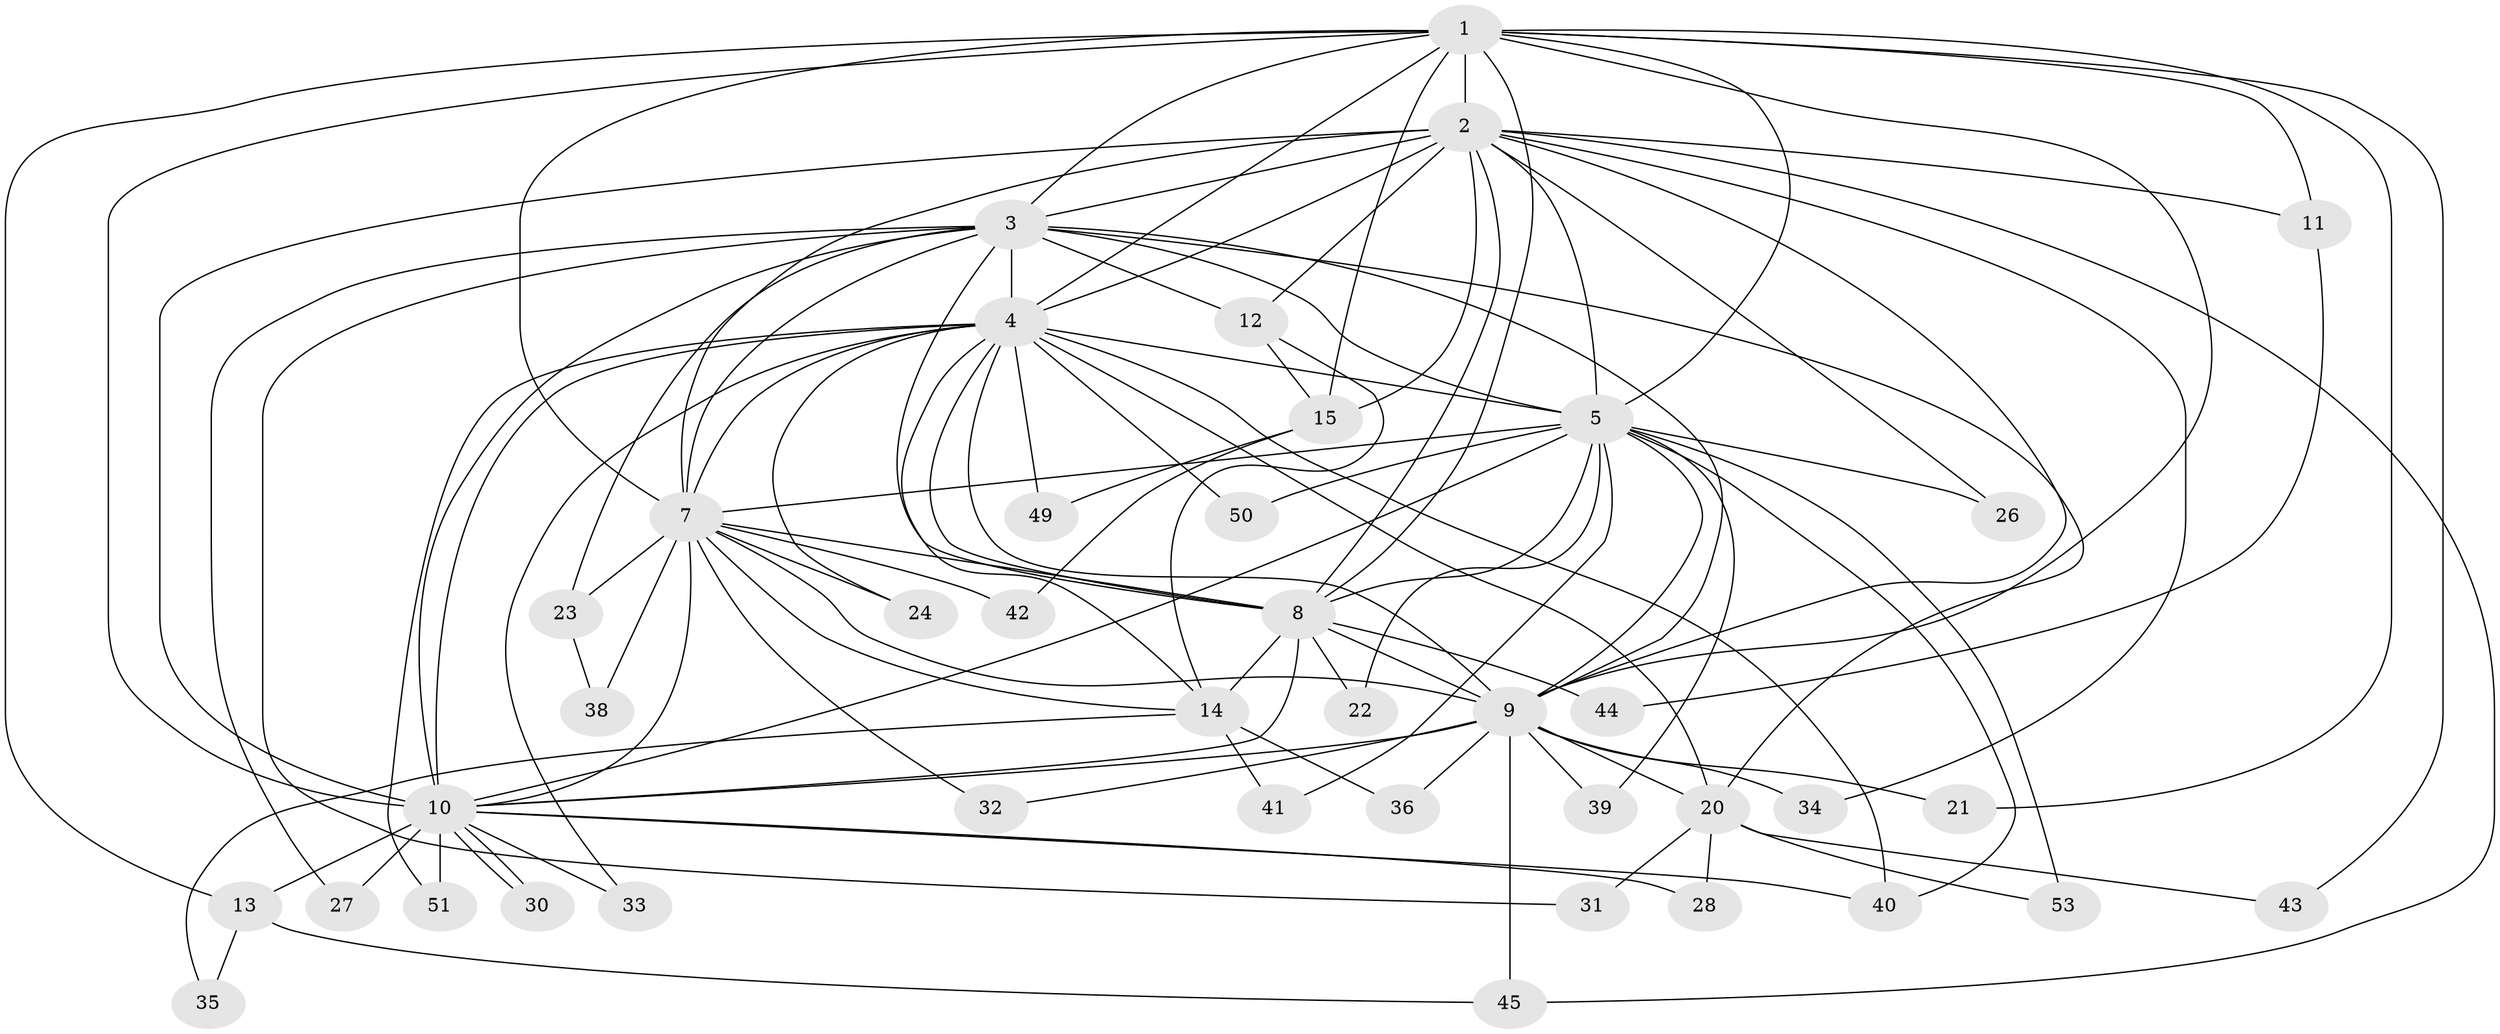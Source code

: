 // Generated by graph-tools (version 1.1) at 2025/51/02/27/25 19:51:43]
// undirected, 41 vertices, 106 edges
graph export_dot {
graph [start="1"]
  node [color=gray90,style=filled];
  1 [super="+18"];
  2 [super="+19"];
  3 [super="+6"];
  4 [super="+37"];
  5 [super="+48"];
  7 [super="+52"];
  8;
  9 [super="+17"];
  10 [super="+25"];
  11;
  12;
  13;
  14 [super="+16"];
  15 [super="+29"];
  20 [super="+47"];
  21;
  22;
  23;
  24;
  26;
  27;
  28;
  30;
  31;
  32;
  33;
  34;
  35;
  36;
  38;
  39;
  40;
  41;
  42;
  43;
  44;
  45 [super="+46"];
  49;
  50;
  51;
  53;
  1 -- 2 [weight=2];
  1 -- 3 [weight=2];
  1 -- 4;
  1 -- 5;
  1 -- 7;
  1 -- 8;
  1 -- 9;
  1 -- 10;
  1 -- 11;
  1 -- 13;
  1 -- 15;
  1 -- 21;
  1 -- 43;
  2 -- 3 [weight=2];
  2 -- 4;
  2 -- 5;
  2 -- 7;
  2 -- 8;
  2 -- 9;
  2 -- 10 [weight=2];
  2 -- 11;
  2 -- 12;
  2 -- 15;
  2 -- 26;
  2 -- 34;
  2 -- 45;
  3 -- 4 [weight=2];
  3 -- 5 [weight=2];
  3 -- 7 [weight=2];
  3 -- 8 [weight=2];
  3 -- 9 [weight=2];
  3 -- 10 [weight=2];
  3 -- 20;
  3 -- 23;
  3 -- 31;
  3 -- 12;
  3 -- 27;
  4 -- 5 [weight=2];
  4 -- 7;
  4 -- 8;
  4 -- 9 [weight=2];
  4 -- 10;
  4 -- 14;
  4 -- 24;
  4 -- 33;
  4 -- 40;
  4 -- 50;
  4 -- 20;
  4 -- 49;
  4 -- 51;
  5 -- 7;
  5 -- 8;
  5 -- 9;
  5 -- 10;
  5 -- 22;
  5 -- 26;
  5 -- 39;
  5 -- 41;
  5 -- 50;
  5 -- 53;
  5 -- 40;
  7 -- 8;
  7 -- 9;
  7 -- 10;
  7 -- 23;
  7 -- 24;
  7 -- 32;
  7 -- 38;
  7 -- 42;
  7 -- 14;
  8 -- 9;
  8 -- 10;
  8 -- 14;
  8 -- 22;
  8 -- 44;
  9 -- 10;
  9 -- 20;
  9 -- 32;
  9 -- 34;
  9 -- 36;
  9 -- 39;
  9 -- 21;
  9 -- 45;
  10 -- 13;
  10 -- 27;
  10 -- 28;
  10 -- 30;
  10 -- 30;
  10 -- 33;
  10 -- 40;
  10 -- 51;
  11 -- 44;
  12 -- 14;
  12 -- 15;
  13 -- 35;
  13 -- 45;
  14 -- 35;
  14 -- 36;
  14 -- 41;
  15 -- 42;
  15 -- 49;
  20 -- 28;
  20 -- 31;
  20 -- 43;
  20 -- 53;
  23 -- 38;
}
